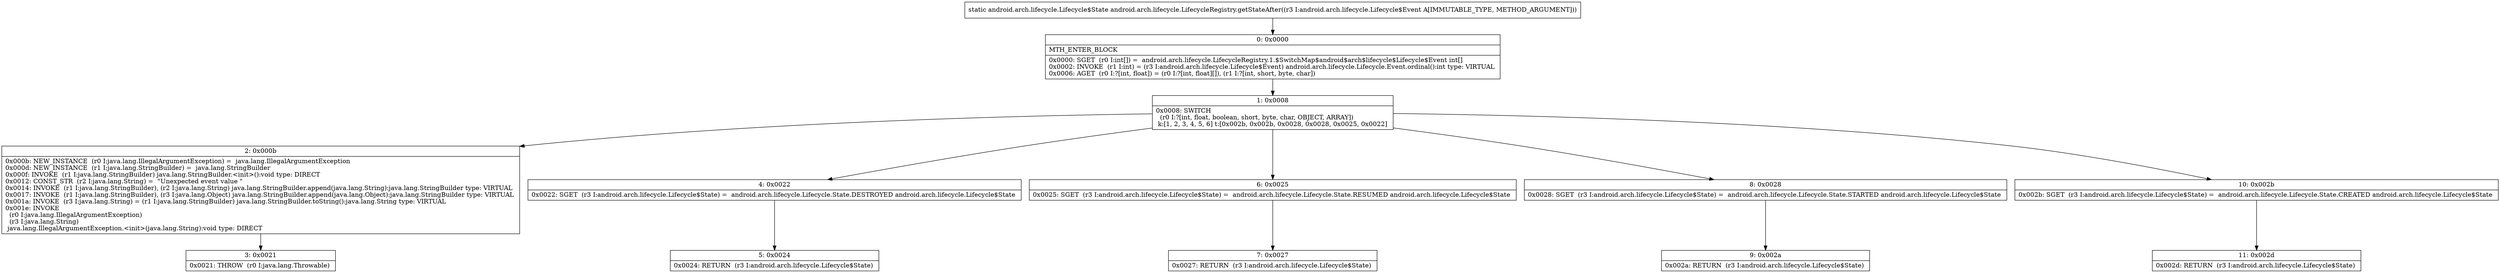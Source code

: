 digraph "CFG forandroid.arch.lifecycle.LifecycleRegistry.getStateAfter(Landroid\/arch\/lifecycle\/Lifecycle$Event;)Landroid\/arch\/lifecycle\/Lifecycle$State;" {
Node_0 [shape=record,label="{0\:\ 0x0000|MTH_ENTER_BLOCK\l|0x0000: SGET  (r0 I:int[]) =  android.arch.lifecycle.LifecycleRegistry.1.$SwitchMap$android$arch$lifecycle$Lifecycle$Event int[] \l0x0002: INVOKE  (r1 I:int) = (r3 I:android.arch.lifecycle.Lifecycle$Event) android.arch.lifecycle.Lifecycle.Event.ordinal():int type: VIRTUAL \l0x0006: AGET  (r0 I:?[int, float]) = (r0 I:?[int, float][]), (r1 I:?[int, short, byte, char]) \l}"];
Node_1 [shape=record,label="{1\:\ 0x0008|0x0008: SWITCH  \l  (r0 I:?[int, float, boolean, short, byte, char, OBJECT, ARRAY])\l k:[1, 2, 3, 4, 5, 6] t:[0x002b, 0x002b, 0x0028, 0x0028, 0x0025, 0x0022] \l}"];
Node_2 [shape=record,label="{2\:\ 0x000b|0x000b: NEW_INSTANCE  (r0 I:java.lang.IllegalArgumentException) =  java.lang.IllegalArgumentException \l0x000d: NEW_INSTANCE  (r1 I:java.lang.StringBuilder) =  java.lang.StringBuilder \l0x000f: INVOKE  (r1 I:java.lang.StringBuilder) java.lang.StringBuilder.\<init\>():void type: DIRECT \l0x0012: CONST_STR  (r2 I:java.lang.String) =  \"Unexpected event value \" \l0x0014: INVOKE  (r1 I:java.lang.StringBuilder), (r2 I:java.lang.String) java.lang.StringBuilder.append(java.lang.String):java.lang.StringBuilder type: VIRTUAL \l0x0017: INVOKE  (r1 I:java.lang.StringBuilder), (r3 I:java.lang.Object) java.lang.StringBuilder.append(java.lang.Object):java.lang.StringBuilder type: VIRTUAL \l0x001a: INVOKE  (r3 I:java.lang.String) = (r1 I:java.lang.StringBuilder) java.lang.StringBuilder.toString():java.lang.String type: VIRTUAL \l0x001e: INVOKE  \l  (r0 I:java.lang.IllegalArgumentException)\l  (r3 I:java.lang.String)\l java.lang.IllegalArgumentException.\<init\>(java.lang.String):void type: DIRECT \l}"];
Node_3 [shape=record,label="{3\:\ 0x0021|0x0021: THROW  (r0 I:java.lang.Throwable) \l}"];
Node_4 [shape=record,label="{4\:\ 0x0022|0x0022: SGET  (r3 I:android.arch.lifecycle.Lifecycle$State) =  android.arch.lifecycle.Lifecycle.State.DESTROYED android.arch.lifecycle.Lifecycle$State \l}"];
Node_5 [shape=record,label="{5\:\ 0x0024|0x0024: RETURN  (r3 I:android.arch.lifecycle.Lifecycle$State) \l}"];
Node_6 [shape=record,label="{6\:\ 0x0025|0x0025: SGET  (r3 I:android.arch.lifecycle.Lifecycle$State) =  android.arch.lifecycle.Lifecycle.State.RESUMED android.arch.lifecycle.Lifecycle$State \l}"];
Node_7 [shape=record,label="{7\:\ 0x0027|0x0027: RETURN  (r3 I:android.arch.lifecycle.Lifecycle$State) \l}"];
Node_8 [shape=record,label="{8\:\ 0x0028|0x0028: SGET  (r3 I:android.arch.lifecycle.Lifecycle$State) =  android.arch.lifecycle.Lifecycle.State.STARTED android.arch.lifecycle.Lifecycle$State \l}"];
Node_9 [shape=record,label="{9\:\ 0x002a|0x002a: RETURN  (r3 I:android.arch.lifecycle.Lifecycle$State) \l}"];
Node_10 [shape=record,label="{10\:\ 0x002b|0x002b: SGET  (r3 I:android.arch.lifecycle.Lifecycle$State) =  android.arch.lifecycle.Lifecycle.State.CREATED android.arch.lifecycle.Lifecycle$State \l}"];
Node_11 [shape=record,label="{11\:\ 0x002d|0x002d: RETURN  (r3 I:android.arch.lifecycle.Lifecycle$State) \l}"];
MethodNode[shape=record,label="{static android.arch.lifecycle.Lifecycle$State android.arch.lifecycle.LifecycleRegistry.getStateAfter((r3 I:android.arch.lifecycle.Lifecycle$Event A[IMMUTABLE_TYPE, METHOD_ARGUMENT])) }"];
MethodNode -> Node_0;
Node_0 -> Node_1;
Node_1 -> Node_2;
Node_1 -> Node_4;
Node_1 -> Node_6;
Node_1 -> Node_8;
Node_1 -> Node_10;
Node_2 -> Node_3;
Node_4 -> Node_5;
Node_6 -> Node_7;
Node_8 -> Node_9;
Node_10 -> Node_11;
}

